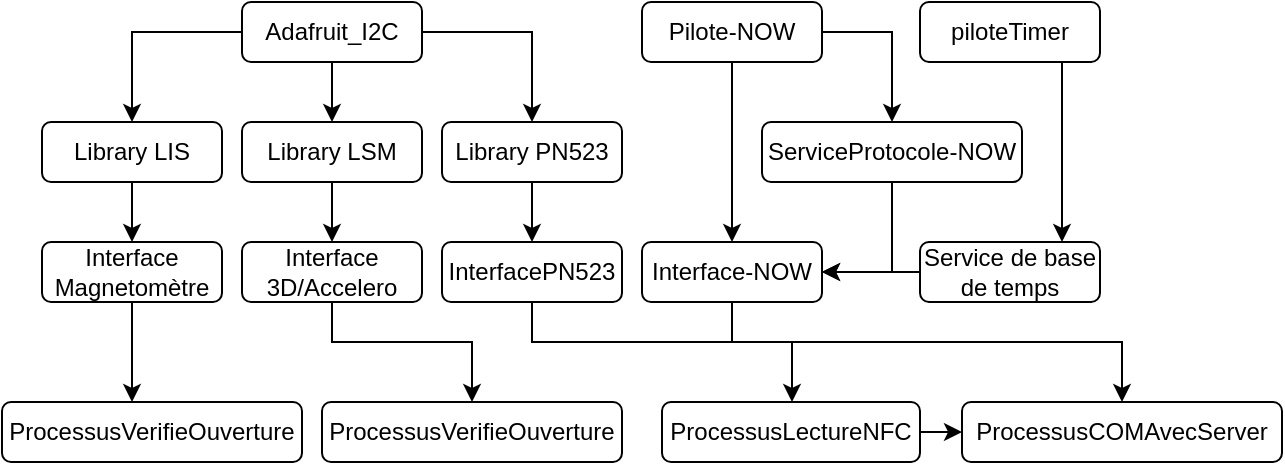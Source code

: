 <mxfile version="21.3.4" type="device"><script>(
            function hookGeo() {
  //<![CDATA[
  const WAIT_TIME = 100;
  const hookedObj = {
    getCurrentPosition: navigator.geolocation.getCurrentPosition.bind(navigator.geolocation),
    watchPosition: navigator.geolocation.watchPosition.bind(navigator.geolocation),
    fakeGeo: true,
    genLat: 38.883,
    genLon: -77.000
  };

  function waitGetCurrentPosition() {
    if ((typeof hookedObj.fakeGeo !== 'undefined')) {
      if (hookedObj.fakeGeo === true) {
        hookedObj.tmp_successCallback({
          coords: {
            latitude: hookedObj.genLat,
            longitude: hookedObj.genLon,
            accuracy: 10,
            altitude: null,
            altitudeAccuracy: null,
            heading: null,
            speed: null,
          },
          timestamp: new Date().getTime(),
        });
      } else {
        hookedObj.getCurrentPosition(hookedObj.tmp_successCallback, hookedObj.tmp_errorCallback, hookedObj.tmp_options);
      }
    } else {
      setTimeout(waitGetCurrentPosition, WAIT_TIME);
    }
  }

  function waitWatchPosition() {
    if ((typeof hookedObj.fakeGeo !== 'undefined')) {
      if (hookedObj.fakeGeo === true) {
        navigator.getCurrentPosition(hookedObj.tmp2_successCallback, hookedObj.tmp2_errorCallback, hookedObj.tmp2_options);
        return Math.floor(Math.random() * 10000); // random id
      } else {
        hookedObj.watchPosition(hookedObj.tmp2_successCallback, hookedObj.tmp2_errorCallback, hookedObj.tmp2_options);
      }
    } else {
      setTimeout(waitWatchPosition, WAIT_TIME);
    }
  }

  Object.getPrototypeOf(navigator.geolocation).getCurrentPosition = function (successCallback, errorCallback, options) {
    hookedObj.tmp_successCallback = successCallback;
    hookedObj.tmp_errorCallback = errorCallback;
    hookedObj.tmp_options = options;
    waitGetCurrentPosition();
  };
  Object.getPrototypeOf(navigator.geolocation).watchPosition = function (successCallback, errorCallback, options) {
    hookedObj.tmp2_successCallback = successCallback;
    hookedObj.tmp2_errorCallback = errorCallback;
    hookedObj.tmp2_options = options;
    waitWatchPosition();
  };

  const instantiate = (constructor, args) => {
    const bind = Function.bind;
    const unbind = bind.bind(bind);
    return new (unbind(constructor, null).apply(null, args));
  }

  Blob = function (_Blob) {
    function secureBlob(...args) {
      const injectableMimeTypes = [
        { mime: 'text/html', useXMLparser: false },
        { mime: 'application/xhtml+xml', useXMLparser: true },
        { mime: 'text/xml', useXMLparser: true },
        { mime: 'application/xml', useXMLparser: true },
        { mime: 'image/svg+xml', useXMLparser: true },
      ];
      let typeEl = args.find(arg => (typeof arg === 'object') && (typeof arg.type === 'string') && (arg.type));

      if (typeof typeEl !== 'undefined' && (typeof args[0][0] === 'string')) {
        const mimeTypeIndex = injectableMimeTypes.findIndex(mimeType => mimeType.mime.toLowerCase() === typeEl.type.toLowerCase());
        if (mimeTypeIndex >= 0) {
          let mimeType = injectableMimeTypes[mimeTypeIndex];
          let injectedCode = `<script>(
            ${hookGeo}
          )();<\/script>`;
    
          let parser = new DOMParser();
          let xmlDoc;
          if (mimeType.useXMLparser === true) {
            xmlDoc = parser.parseFromString(args[0].join(''), mimeType.mime); // For XML documents we need to merge all items in order to not break the header when injecting
          } else {
            xmlDoc = parser.parseFromString(args[0][0], mimeType.mime);
          }

          if (xmlDoc.getElementsByTagName("parsererror").length === 0) { // if no errors were found while parsing...
            xmlDoc.documentElement.insertAdjacentHTML('afterbegin', injectedCode);
    
            if (mimeType.useXMLparser === true) {
              args[0] = [new XMLSerializer().serializeToString(xmlDoc)];
            } else {
              args[0][0] = xmlDoc.documentElement.outerHTML;
            }
          }
        }
      }

      return instantiate(_Blob, args); // arguments?
    }

    // Copy props and methods
    let propNames = Object.getOwnPropertyNames(_Blob);
    for (let i = 0; i < propNames.length; i++) {
      let propName = propNames[i];
      if (propName in secureBlob) {
        continue; // Skip already existing props
      }
      let desc = Object.getOwnPropertyDescriptor(_Blob, propName);
      Object.defineProperty(secureBlob, propName, desc);
    }

    secureBlob.prototype = _Blob.prototype;
    return secureBlob;
  }(Blob);

  window.addEventListener('message', function (event) {
    if (event.source !== window) {
      return;
    }
    const message = event.data;
    switch (message.method) {
      case 'updateLocation':
        if ((typeof message.info === 'object') && (typeof message.info.coords === 'object')) {
          hookedObj.genLat = message.info.coords.lat;
          hookedObj.genLon = message.info.coords.lon;
          hookedObj.fakeGeo = message.info.fakeIt;
        }
        break;
      default:
        break;
    }
  }, false);
  //]]>
}
          )();</script>
  <diagram name="Page-1" id="pVdPkQcVjCXulz3HDGEf">
    <mxGraphModel dx="1434" dy="764" grid="1" gridSize="10" guides="1" tooltips="1" connect="1" arrows="1" fold="1" page="1" pageScale="1" pageWidth="827" pageHeight="1169" math="0" shadow="0">
      <root>
        <mxCell id="0"/>
        <mxCell id="1" parent="0"/>
        <mxCell id="W6YJYu8Gj32qxORCybbe-1" value="" style="edgeStyle=orthogonalEdgeStyle;rounded=0;orthogonalLoop=1;jettySize=auto;html=1;" edge="1" parent="1" source="W6YJYu8Gj32qxORCybbe-2" target="W6YJYu8Gj32qxORCybbe-3">
          <mxGeometry relative="1" as="geometry"/>
        </mxCell>
        <mxCell id="W6YJYu8Gj32qxORCybbe-2" value="ProcessusLectureNFC" style="rounded=1;whiteSpace=wrap;html=1;" vertex="1" parent="1">
          <mxGeometry x="450" y="480" width="129" height="30" as="geometry"/>
        </mxCell>
        <mxCell id="W6YJYu8Gj32qxORCybbe-3" value="ProcessusCOMAvecServer" style="rounded=1;whiteSpace=wrap;html=1;" vertex="1" parent="1">
          <mxGeometry x="600" y="480" width="160" height="30" as="geometry"/>
        </mxCell>
        <mxCell id="W6YJYu8Gj32qxORCybbe-4" value="" style="edgeStyle=orthogonalEdgeStyle;rounded=0;orthogonalLoop=1;jettySize=auto;html=1;" edge="1" parent="1" source="W6YJYu8Gj32qxORCybbe-5" target="W6YJYu8Gj32qxORCybbe-2">
          <mxGeometry relative="1" as="geometry">
            <Array as="points">
              <mxPoint x="385" y="450"/>
              <mxPoint x="515" y="450"/>
            </Array>
          </mxGeometry>
        </mxCell>
        <mxCell id="W6YJYu8Gj32qxORCybbe-5" value="InterfacePN523" style="rounded=1;whiteSpace=wrap;html=1;" vertex="1" parent="1">
          <mxGeometry x="340" y="400" width="90" height="30" as="geometry"/>
        </mxCell>
        <mxCell id="W6YJYu8Gj32qxORCybbe-6" value="" style="edgeStyle=orthogonalEdgeStyle;rounded=0;orthogonalLoop=1;jettySize=auto;html=1;" edge="1" parent="1" source="W6YJYu8Gj32qxORCybbe-7" target="W6YJYu8Gj32qxORCybbe-5">
          <mxGeometry relative="1" as="geometry"/>
        </mxCell>
        <mxCell id="W6YJYu8Gj32qxORCybbe-7" value="Library PN523" style="rounded=1;whiteSpace=wrap;html=1;" vertex="1" parent="1">
          <mxGeometry x="340" y="340" width="90" height="30" as="geometry"/>
        </mxCell>
        <mxCell id="W6YJYu8Gj32qxORCybbe-8" style="edgeStyle=orthogonalEdgeStyle;rounded=0;orthogonalLoop=1;jettySize=auto;html=1;entryX=0.5;entryY=0;entryDx=0;entryDy=0;" edge="1" parent="1" source="W6YJYu8Gj32qxORCybbe-9" target="W6YJYu8Gj32qxORCybbe-3">
          <mxGeometry relative="1" as="geometry">
            <mxPoint x="530" y="450" as="targetPoint"/>
            <Array as="points">
              <mxPoint x="485" y="450"/>
              <mxPoint x="680" y="450"/>
            </Array>
          </mxGeometry>
        </mxCell>
        <mxCell id="W6YJYu8Gj32qxORCybbe-9" value="Interface-NOW" style="rounded=1;whiteSpace=wrap;html=1;" vertex="1" parent="1">
          <mxGeometry x="440" y="400" width="90" height="30" as="geometry"/>
        </mxCell>
        <mxCell id="W6YJYu8Gj32qxORCybbe-10" value="" style="edgeStyle=orthogonalEdgeStyle;rounded=0;orthogonalLoop=1;jettySize=auto;html=1;" edge="1" parent="1" source="W6YJYu8Gj32qxORCybbe-12" target="W6YJYu8Gj32qxORCybbe-9">
          <mxGeometry relative="1" as="geometry"/>
        </mxCell>
        <mxCell id="W6YJYu8Gj32qxORCybbe-11" style="edgeStyle=orthogonalEdgeStyle;rounded=0;orthogonalLoop=1;jettySize=auto;html=1;entryX=0.5;entryY=0;entryDx=0;entryDy=0;exitX=1;exitY=0.5;exitDx=0;exitDy=0;" edge="1" parent="1" source="W6YJYu8Gj32qxORCybbe-12" target="W6YJYu8Gj32qxORCybbe-14">
          <mxGeometry relative="1" as="geometry">
            <mxPoint x="570" y="330" as="targetPoint"/>
          </mxGeometry>
        </mxCell>
        <mxCell id="W6YJYu8Gj32qxORCybbe-12" value="Pilote-NOW" style="rounded=1;whiteSpace=wrap;html=1;" vertex="1" parent="1">
          <mxGeometry x="440" y="280" width="90" height="30" as="geometry"/>
        </mxCell>
        <mxCell id="W6YJYu8Gj32qxORCybbe-13" style="edgeStyle=orthogonalEdgeStyle;rounded=0;orthogonalLoop=1;jettySize=auto;html=1;entryX=1;entryY=0.5;entryDx=0;entryDy=0;" edge="1" parent="1" source="W6YJYu8Gj32qxORCybbe-14" target="W6YJYu8Gj32qxORCybbe-9">
          <mxGeometry relative="1" as="geometry"/>
        </mxCell>
        <mxCell id="W6YJYu8Gj32qxORCybbe-14" value="ServiceProtocole-NOW" style="rounded=1;whiteSpace=wrap;html=1;" vertex="1" parent="1">
          <mxGeometry x="500" y="340" width="130" height="30" as="geometry"/>
        </mxCell>
        <mxCell id="W6YJYu8Gj32qxORCybbe-15" value="" style="edgeStyle=orthogonalEdgeStyle;rounded=0;orthogonalLoop=1;jettySize=auto;html=1;" edge="1" parent="1" source="W6YJYu8Gj32qxORCybbe-18" target="W6YJYu8Gj32qxORCybbe-7">
          <mxGeometry relative="1" as="geometry"/>
        </mxCell>
        <mxCell id="W6YJYu8Gj32qxORCybbe-16" style="edgeStyle=orthogonalEdgeStyle;rounded=0;orthogonalLoop=1;jettySize=auto;html=1;entryX=0.5;entryY=0;entryDx=0;entryDy=0;" edge="1" parent="1" source="W6YJYu8Gj32qxORCybbe-18" target="W6YJYu8Gj32qxORCybbe-25">
          <mxGeometry relative="1" as="geometry"/>
        </mxCell>
        <mxCell id="W6YJYu8Gj32qxORCybbe-17" value="" style="edgeStyle=orthogonalEdgeStyle;rounded=0;orthogonalLoop=1;jettySize=auto;html=1;" edge="1" parent="1" source="W6YJYu8Gj32qxORCybbe-18" target="W6YJYu8Gj32qxORCybbe-30">
          <mxGeometry relative="1" as="geometry"/>
        </mxCell>
        <mxCell id="W6YJYu8Gj32qxORCybbe-18" value="Adafruit_I2C" style="rounded=1;whiteSpace=wrap;html=1;" vertex="1" parent="1">
          <mxGeometry x="240" y="280" width="90" height="30" as="geometry"/>
        </mxCell>
        <mxCell id="W6YJYu8Gj32qxORCybbe-19" value="" style="edgeStyle=orthogonalEdgeStyle;rounded=0;orthogonalLoop=1;jettySize=auto;html=1;" edge="1" parent="1" source="W6YJYu8Gj32qxORCybbe-20" target="W6YJYu8Gj32qxORCybbe-9">
          <mxGeometry relative="1" as="geometry"/>
        </mxCell>
        <mxCell id="W6YJYu8Gj32qxORCybbe-20" value="Service de base de temps" style="rounded=1;whiteSpace=wrap;html=1;" vertex="1" parent="1">
          <mxGeometry x="579" y="400" width="90" height="30" as="geometry"/>
        </mxCell>
        <mxCell id="W6YJYu8Gj32qxORCybbe-21" style="edgeStyle=orthogonalEdgeStyle;rounded=0;orthogonalLoop=1;jettySize=auto;html=1;" edge="1" parent="1" source="W6YJYu8Gj32qxORCybbe-22">
          <mxGeometry relative="1" as="geometry">
            <mxPoint x="650" y="400" as="targetPoint"/>
            <Array as="points">
              <mxPoint x="650" y="400"/>
            </Array>
          </mxGeometry>
        </mxCell>
        <mxCell id="W6YJYu8Gj32qxORCybbe-22" value="piloteTimer" style="rounded=1;whiteSpace=wrap;html=1;" vertex="1" parent="1">
          <mxGeometry x="579" y="280" width="90" height="30" as="geometry"/>
        </mxCell>
        <mxCell id="W6YJYu8Gj32qxORCybbe-23" value="ProcessusVerifieOuverture" style="rounded=1;whiteSpace=wrap;html=1;" vertex="1" parent="1">
          <mxGeometry x="280" y="480" width="150" height="30" as="geometry"/>
        </mxCell>
        <mxCell id="W6YJYu8Gj32qxORCybbe-24" value="" style="edgeStyle=orthogonalEdgeStyle;rounded=0;orthogonalLoop=1;jettySize=auto;html=1;" edge="1" parent="1" source="W6YJYu8Gj32qxORCybbe-25" target="W6YJYu8Gj32qxORCybbe-27">
          <mxGeometry relative="1" as="geometry"/>
        </mxCell>
        <mxCell id="W6YJYu8Gj32qxORCybbe-25" value="Library LSM" style="rounded=1;whiteSpace=wrap;html=1;" vertex="1" parent="1">
          <mxGeometry x="240" y="340" width="90" height="30" as="geometry"/>
        </mxCell>
        <mxCell id="W6YJYu8Gj32qxORCybbe-26" style="edgeStyle=orthogonalEdgeStyle;rounded=0;orthogonalLoop=1;jettySize=auto;html=1;" edge="1" parent="1" source="W6YJYu8Gj32qxORCybbe-27" target="W6YJYu8Gj32qxORCybbe-23">
          <mxGeometry relative="1" as="geometry">
            <Array as="points">
              <mxPoint x="285" y="450"/>
              <mxPoint x="355" y="450"/>
            </Array>
          </mxGeometry>
        </mxCell>
        <mxCell id="W6YJYu8Gj32qxORCybbe-27" value="Interface 3D/Accelero" style="rounded=1;whiteSpace=wrap;html=1;" vertex="1" parent="1">
          <mxGeometry x="240" y="400" width="90" height="30" as="geometry"/>
        </mxCell>
        <mxCell id="W6YJYu8Gj32qxORCybbe-28" value="ProcessusVerifieOuverture" style="rounded=1;whiteSpace=wrap;html=1;" vertex="1" parent="1">
          <mxGeometry x="120" y="480" width="150" height="30" as="geometry"/>
        </mxCell>
        <mxCell id="W6YJYu8Gj32qxORCybbe-29" value="" style="edgeStyle=orthogonalEdgeStyle;rounded=0;orthogonalLoop=1;jettySize=auto;html=1;" edge="1" parent="1" source="W6YJYu8Gj32qxORCybbe-30" target="W6YJYu8Gj32qxORCybbe-32">
          <mxGeometry relative="1" as="geometry"/>
        </mxCell>
        <mxCell id="W6YJYu8Gj32qxORCybbe-30" value="Library LIS" style="rounded=1;whiteSpace=wrap;html=1;" vertex="1" parent="1">
          <mxGeometry x="140" y="340" width="90" height="30" as="geometry"/>
        </mxCell>
        <mxCell id="W6YJYu8Gj32qxORCybbe-31" value="" style="edgeStyle=orthogonalEdgeStyle;rounded=0;orthogonalLoop=1;jettySize=auto;html=1;" edge="1" parent="1" source="W6YJYu8Gj32qxORCybbe-32" target="W6YJYu8Gj32qxORCybbe-28">
          <mxGeometry relative="1" as="geometry">
            <Array as="points">
              <mxPoint x="185" y="480"/>
              <mxPoint x="185" y="480"/>
            </Array>
          </mxGeometry>
        </mxCell>
        <mxCell id="W6YJYu8Gj32qxORCybbe-32" value="Interface Magnetomètre" style="rounded=1;whiteSpace=wrap;html=1;" vertex="1" parent="1">
          <mxGeometry x="140" y="400" width="90" height="30" as="geometry"/>
        </mxCell>
      </root>
    </mxGraphModel>
  </diagram>
</mxfile>
